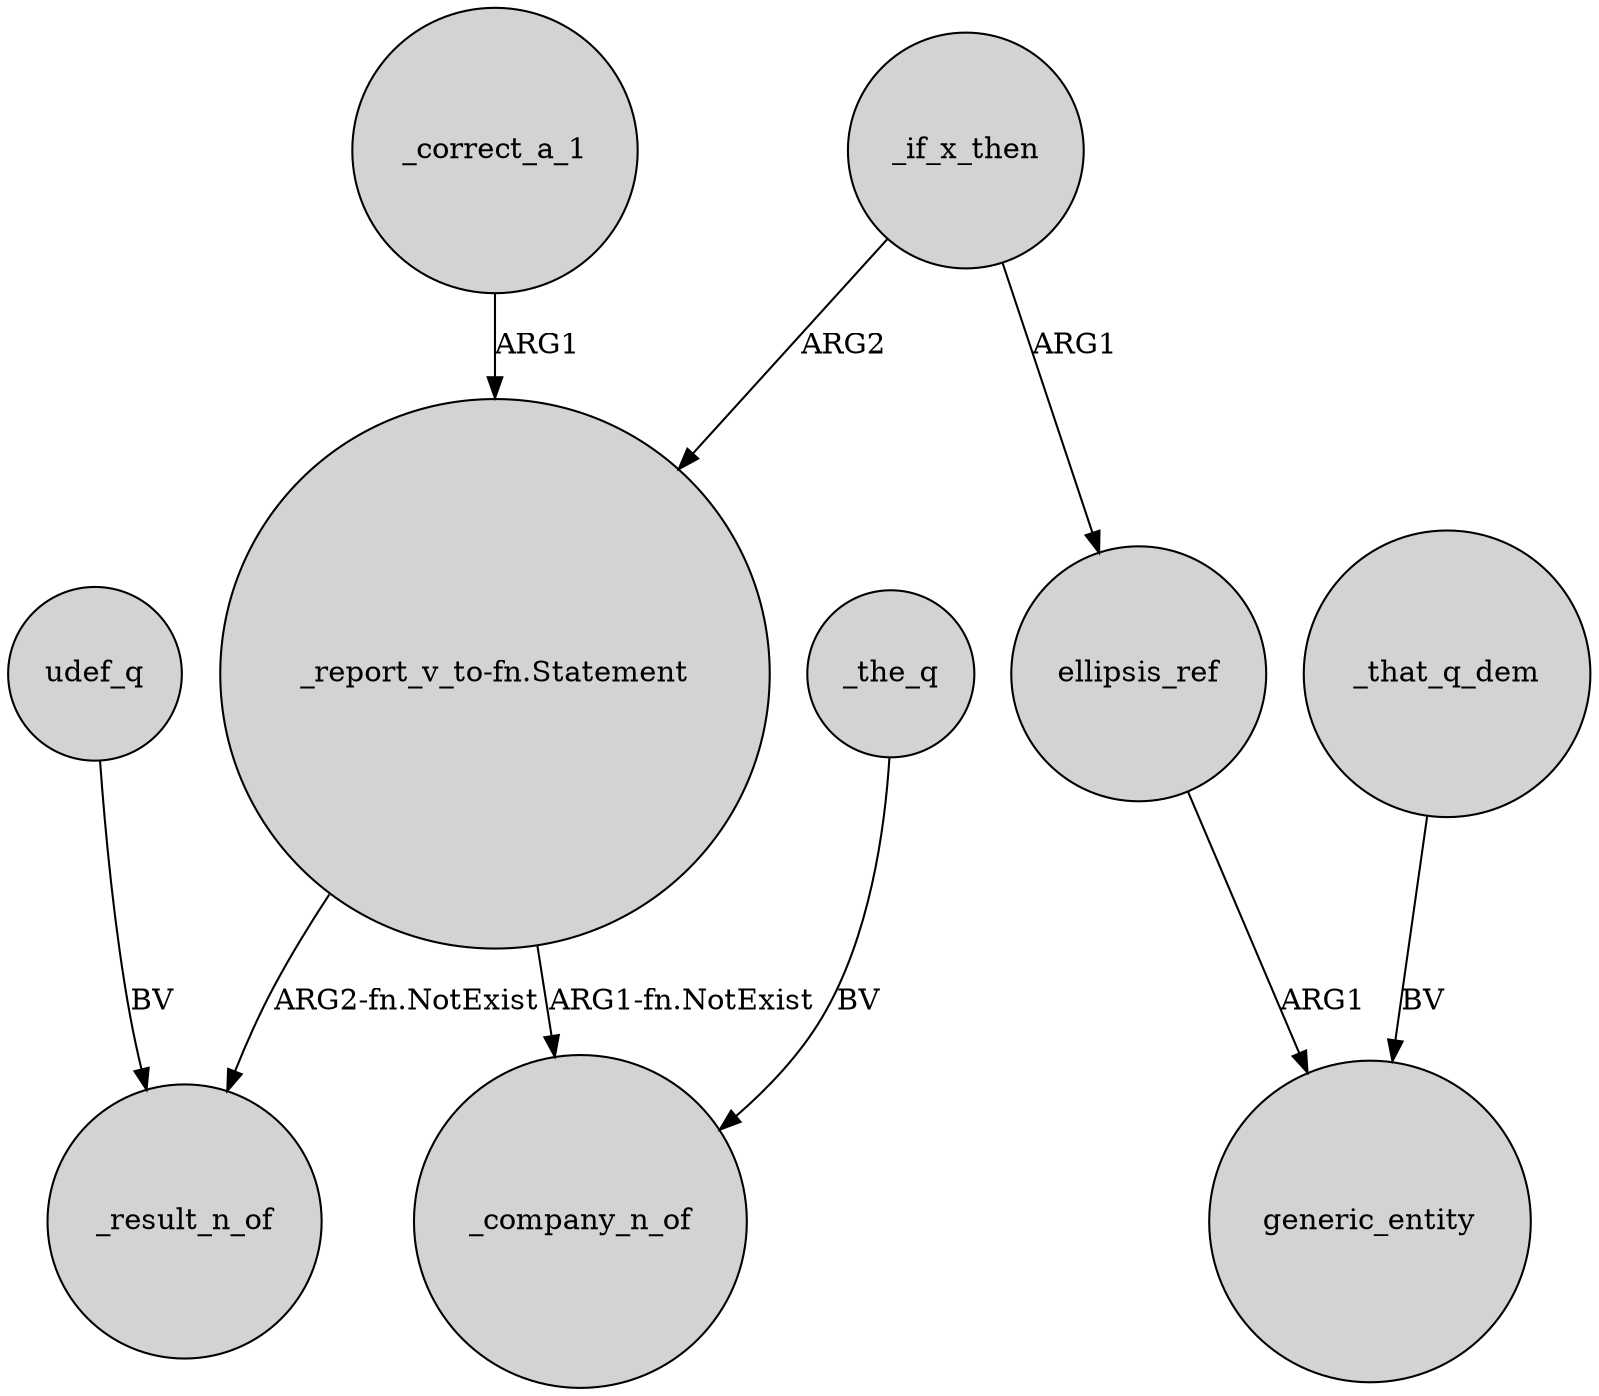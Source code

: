 digraph {
	node [shape=circle style=filled]
	udef_q -> _result_n_of [label=BV]
	_correct_a_1 -> "_report_v_to-fn.Statement" [label=ARG1]
	_that_q_dem -> generic_entity [label=BV]
	_if_x_then -> "_report_v_to-fn.Statement" [label=ARG2]
	ellipsis_ref -> generic_entity [label=ARG1]
	_if_x_then -> ellipsis_ref [label=ARG1]
	_the_q -> _company_n_of [label=BV]
	"_report_v_to-fn.Statement" -> _result_n_of [label="ARG2-fn.NotExist"]
	"_report_v_to-fn.Statement" -> _company_n_of [label="ARG1-fn.NotExist"]
}
